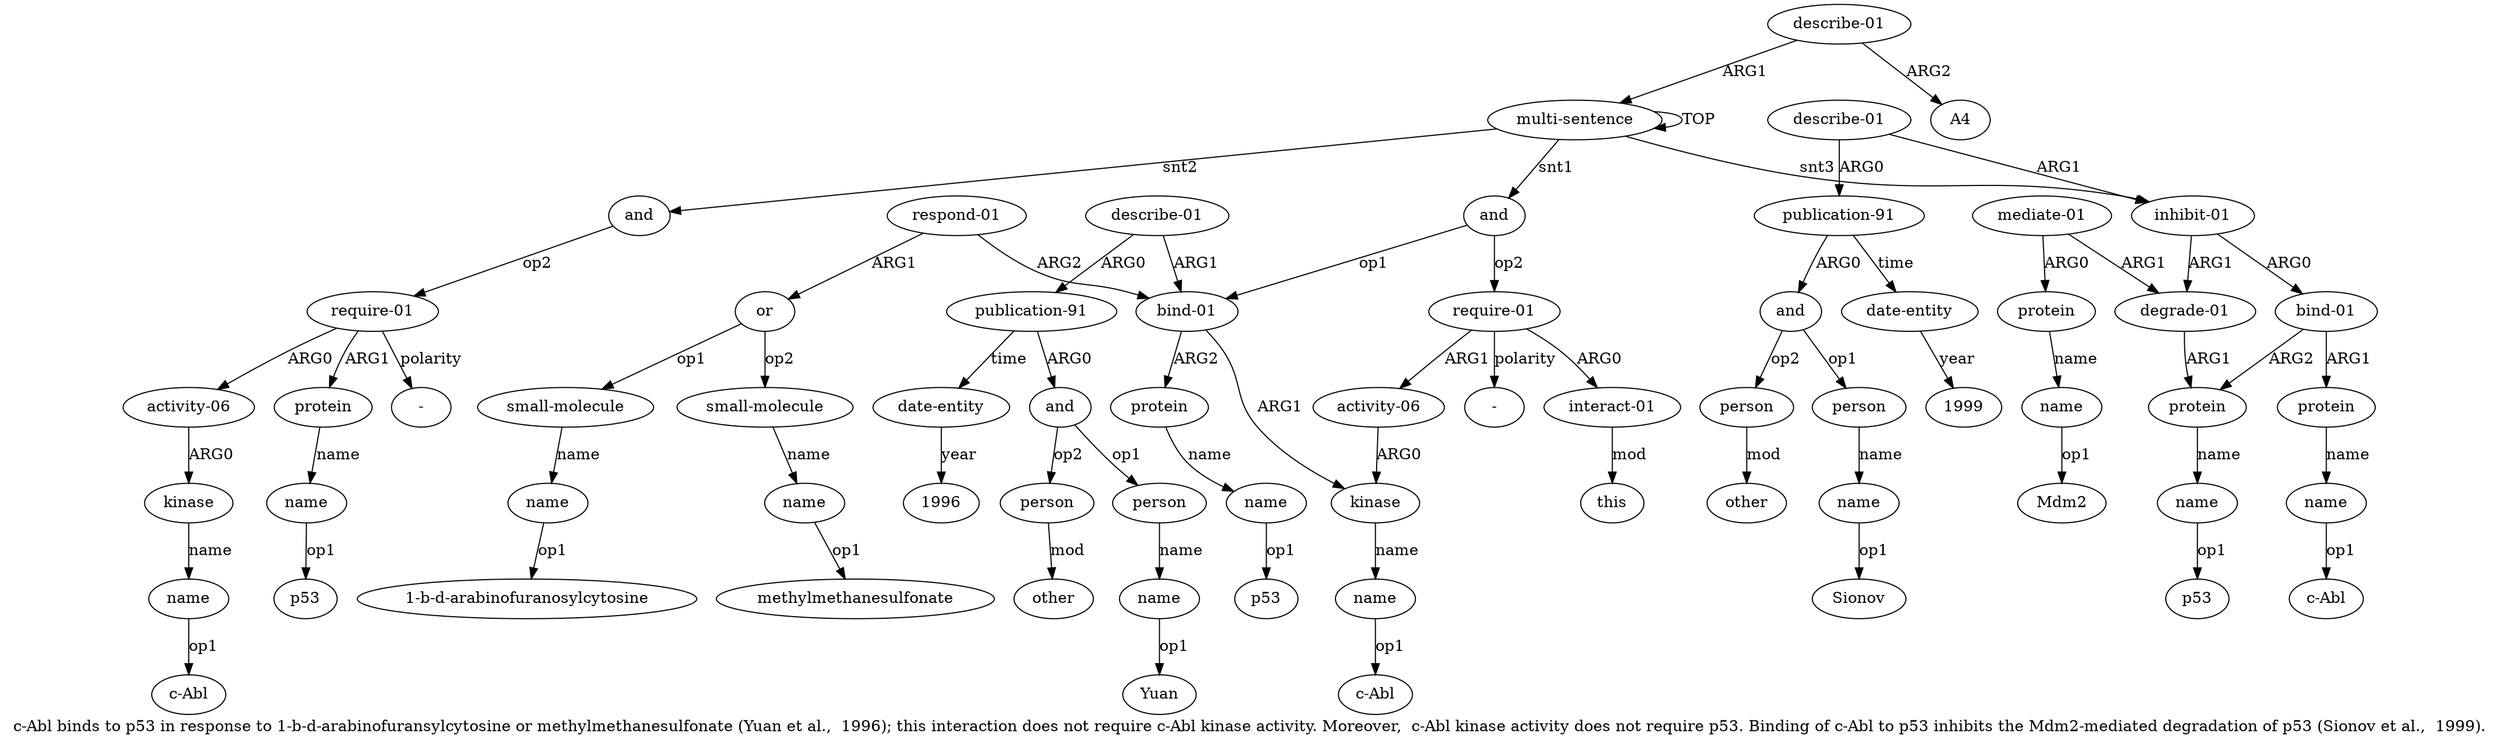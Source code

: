 digraph  {
	graph [label="c-Abl binds to p53 in response to 1-b-d-arabinofuransylcytosine or methylmethanesulfonate (Yuan et al.,  1996); this interaction \
does not require c-Abl kinase activity. Moreover,  c-Abl kinase activity does not require p53. Binding of c-Abl to p53 inhibits \
the Mdm2-mediated degradation of p53 (Sionov et al.,  1999)."];
	node [label="\N"];
	a20	 [color=black,
		gold_ind=20,
		gold_label="date-entity",
		label="date-entity",
		test_ind=20,
		test_label="date-entity"];
	"a20 1996"	 [color=black,
		gold_ind=-1,
		gold_label=1996,
		label=1996,
		test_ind=-1,
		test_label=1996];
	a20 -> "a20 1996" [key=0,
	color=black,
	gold_label=year,
	label=year,
	test_label=year];
a21 [color=black,
	gold_ind=21,
	gold_label="require-01",
	label="require-01",
	test_ind=21,
	test_label="require-01"];
a22 [color=black,
	gold_ind=22,
	gold_label="interact-01",
	label="interact-01",
	test_ind=22,
	test_label="interact-01"];
a21 -> a22 [key=0,
color=black,
gold_label=ARG0,
label=ARG0,
test_label=ARG0];
a24 [color=black,
gold_ind=24,
gold_label="activity-06",
label="activity-06",
test_ind=24,
test_label="activity-06"];
a21 -> a24 [key=0,
color=black,
gold_label=ARG1,
label=ARG1,
test_label=ARG1];
"a21 -" [color=black,
gold_ind=-1,
gold_label="-",
label="-",
test_ind=-1,
test_label="-"];
a21 -> "a21 -" [key=0,
color=black,
gold_label=polarity,
label=polarity,
test_label=polarity];
a23 [color=black,
gold_ind=23,
gold_label=this,
label=this,
test_ind=23,
test_label=this];
a22 -> a23 [key=0,
color=black,
gold_label=mod,
label=mod,
test_label=mod];
a3 [color=black,
gold_ind=3,
gold_label=kinase,
label=kinase,
test_ind=3,
test_label=kinase];
a24 -> a3 [key=0,
color=black,
gold_label=ARG0,
label=ARG0,
test_label=ARG0];
a25 [color=black,
gold_ind=25,
gold_label=and,
label=and,
test_ind=25,
test_label=and];
a26 [color=black,
gold_ind=26,
gold_label="require-01",
label="require-01",
test_ind=26,
test_label="require-01"];
a25 -> a26 [key=0,
color=black,
gold_label=op2,
label=op2,
test_label=op2];
a27 [color=black,
gold_ind=27,
gold_label="activity-06",
label="activity-06",
test_ind=27,
test_label="activity-06"];
a26 -> a27 [key=0,
color=black,
gold_label=ARG0,
label=ARG0,
test_label=ARG0];
a30 [color=black,
gold_ind=30,
gold_label=protein,
label=protein,
test_ind=30,
test_label=protein];
a26 -> a30 [key=0,
color=black,
gold_label=ARG1,
label=ARG1,
test_label=ARG1];
"a26 -" [color=black,
gold_ind=-1,
gold_label="-",
label="-",
test_ind=-1,
test_label="-"];
a26 -> "a26 -" [key=0,
color=black,
gold_label=polarity,
label=polarity,
test_label=polarity];
a28 [color=black,
gold_ind=28,
gold_label=kinase,
label=kinase,
test_ind=28,
test_label=kinase];
a27 -> a28 [key=0,
color=black,
gold_label=ARG0,
label=ARG0,
test_label=ARG0];
a29 [color=black,
gold_ind=29,
gold_label=name,
label=name,
test_ind=29,
test_label=name];
a28 -> a29 [key=0,
color=black,
gold_label=name,
label=name,
test_label=name];
"a29 c-Abl" [color=black,
gold_ind=-1,
gold_label="c-Abl",
label="c-Abl",
test_ind=-1,
test_label="c-Abl"];
a29 -> "a29 c-Abl" [key=0,
color=black,
gold_label=op1,
label=op1,
test_label=op1];
"a17 Yuan" [color=black,
gold_ind=-1,
gold_label=Yuan,
label=Yuan,
test_ind=-1,
test_label=Yuan];
a31 [color=black,
gold_ind=31,
gold_label=name,
label=name,
test_ind=31,
test_label=name];
"a31 p53" [color=black,
gold_ind=-1,
gold_label=p53,
label=p53,
test_ind=-1,
test_label=p53];
a31 -> "a31 p53" [key=0,
color=black,
gold_label=op1,
label=op1,
test_label=op1];
"a46 Sionov" [color=black,
gold_ind=-1,
gold_label=Sionov,
label=Sionov,
test_ind=-1,
test_label=Sionov];
"a49 1999" [color=black,
gold_ind=-1,
gold_label=1999,
label=1999,
test_ind=-1,
test_label=1999];
a30 -> a31 [key=0,
color=black,
gold_label=name,
label=name,
test_label=name];
a37 [color=black,
gold_ind=37,
gold_label=name,
label=name,
test_ind=37,
test_label=name];
"a37 p53" [color=black,
gold_ind=-1,
gold_label=p53,
label=p53,
test_ind=-1,
test_label=p53];
a37 -> "a37 p53" [key=0,
color=black,
gold_label=op1,
label=op1,
test_label=op1];
a36 [color=black,
gold_ind=36,
gold_label=protein,
label=protein,
test_ind=36,
test_label=protein];
a36 -> a37 [key=0,
color=black,
gold_label=name,
label=name,
test_label=name];
a33 [color=black,
gold_ind=33,
gold_label="bind-01",
label="bind-01",
test_ind=33,
test_label="bind-01"];
a33 -> a36 [key=0,
color=black,
gold_label=ARG2,
label=ARG2,
test_label=ARG2];
a34 [color=black,
gold_ind=34,
gold_label=protein,
label=protein,
test_ind=34,
test_label=protein];
a33 -> a34 [key=0,
color=black,
gold_label=ARG1,
label=ARG1,
test_label=ARG1];
"a6 p53" [color=black,
gold_ind=-1,
gold_label=p53,
label=p53,
test_ind=-1,
test_label=p53];
a35 [color=black,
gold_ind=35,
gold_label=name,
label=name,
test_ind=35,
test_label=name];
"a35 c-Abl" [color=black,
gold_ind=-1,
gold_label="c-Abl",
label="c-Abl",
test_ind=-1,
test_label="c-Abl"];
a35 -> "a35 c-Abl" [key=0,
color=black,
gold_label=op1,
label=op1,
test_label=op1];
a34 -> a35 [key=0,
color=black,
gold_label=name,
label=name,
test_label=name];
a51 [color=black,
gold_ind=51,
gold_label=A4,
label=A4,
test_ind=51,
test_label=A4];
a50 [color=black,
gold_ind=50,
gold_label="describe-01",
label="describe-01",
test_ind=50,
test_label="describe-01"];
a50 -> a51 [key=0,
color=black,
gold_label=ARG2,
label=ARG2,
test_label=ARG2];
a0 [color=black,
gold_ind=0,
gold_label="multi-sentence",
label="multi-sentence",
test_ind=0,
test_label="multi-sentence"];
a50 -> a0 [key=0,
color=black,
gold_label=ARG1,
label=ARG1,
test_label=ARG1];
"a41 Mdm2" [color=black,
gold_ind=-1,
gold_label=Mdm2,
label=Mdm2,
test_ind=-1,
test_label=Mdm2];
a32 [color=black,
gold_ind=32,
gold_label="inhibit-01",
label="inhibit-01",
test_ind=32,
test_label="inhibit-01"];
a32 -> a33 [key=0,
color=black,
gold_label=ARG0,
label=ARG0,
test_label=ARG0];
a38 [color=black,
gold_ind=38,
gold_label="degrade-01",
label="degrade-01",
test_ind=38,
test_label="degrade-01"];
a32 -> a38 [key=0,
color=black,
gold_label=ARG1,
label=ARG1,
test_label=ARG1];
a15 [color=black,
gold_ind=15,
gold_label=and,
label=and,
test_ind=15,
test_label=and];
a16 [color=black,
gold_ind=16,
gold_label=person,
label=person,
test_ind=16,
test_label=person];
a15 -> a16 [key=0,
color=black,
gold_label=op1,
label=op1,
test_label=op1];
a18 [color=black,
gold_ind=18,
gold_label=person,
label=person,
test_ind=18,
test_label=person];
a15 -> a18 [key=0,
color=black,
gold_label=op2,
label=op2,
test_label=op2];
a14 [color=black,
gold_ind=14,
gold_label="publication-91",
label="publication-91",
test_ind=14,
test_label="publication-91"];
a14 -> a20 [key=0,
color=black,
gold_label=time,
label=time,
test_label=time];
a14 -> a15 [key=0,
color=black,
gold_label=ARG0,
label=ARG0,
test_label=ARG0];
a17 [color=black,
gold_ind=17,
gold_label=name,
label=name,
test_ind=17,
test_label=name];
a17 -> "a17 Yuan" [key=0,
color=black,
gold_label=op1,
label=op1,
test_label=op1];
a16 -> a17 [key=0,
color=black,
gold_label=name,
label=name,
test_label=name];
a11 [color=black,
gold_ind=11,
gold_label="small-molecule",
label="small-molecule",
test_ind=11,
test_label="small-molecule"];
a12 [color=black,
gold_ind=12,
gold_label=name,
label=name,
test_ind=12,
test_label=name];
a11 -> a12 [key=0,
color=black,
gold_label=name,
label=name,
test_label=name];
a10 [color=black,
gold_ind=10,
gold_label=name,
label=name,
test_ind=10,
test_label=name];
"a10 1-b-d-arabinofuranosylcytosine" [color=black,
gold_ind=-1,
gold_label="1-b-d-arabinofuranosylcytosine",
label="1-b-d-arabinofuranosylcytosine",
test_ind=-1,
test_label="1-b-d-arabinofuranosylcytosine"];
a10 -> "a10 1-b-d-arabinofuranosylcytosine" [key=0,
color=black,
gold_label=op1,
label=op1,
test_label=op1];
a13 [color=black,
gold_ind=13,
gold_label="describe-01",
label="describe-01",
test_ind=13,
test_label="describe-01"];
a13 -> a14 [key=0,
color=black,
gold_label=ARG0,
label=ARG0,
test_label=ARG0];
a2 [color=black,
gold_ind=2,
gold_label="bind-01",
label="bind-01",
test_ind=2,
test_label="bind-01"];
a13 -> a2 [key=0,
color=black,
gold_label=ARG1,
label=ARG1,
test_label=ARG1];
"a12 methylmethanesulfonate" [color=black,
gold_ind=-1,
gold_label=methylmethanesulfonate,
label=methylmethanesulfonate,
test_ind=-1,
test_label=methylmethanesulfonate];
a12 -> "a12 methylmethanesulfonate" [key=0,
color=black,
gold_label=op1,
label=op1,
test_label=op1];
a39 [color=black,
gold_ind=39,
gold_label="mediate-01",
label="mediate-01",
test_ind=39,
test_label="mediate-01"];
a39 -> a38 [key=0,
color=black,
gold_label=ARG1,
label=ARG1,
test_label=ARG1];
a40 [color=black,
gold_ind=40,
gold_label=protein,
label=protein,
test_ind=40,
test_label=protein];
a39 -> a40 [key=0,
color=black,
gold_label=ARG0,
label=ARG0,
test_label=ARG0];
a38 -> a36 [key=0,
color=black,
gold_label=ARG1,
label=ARG1,
test_label=ARG1];
a19 [color=black,
gold_ind=19,
gold_label=other,
label=other,
test_ind=19,
test_label=other];
a18 -> a19 [key=0,
color=black,
gold_label=mod,
label=mod,
test_label=mod];
a1 [color=black,
gold_ind=1,
gold_label=and,
label=and,
test_ind=1,
test_label=and];
a1 -> a21 [key=0,
color=black,
gold_label=op2,
label=op2,
test_label=op2];
a1 -> a2 [key=0,
color=black,
gold_label=op1,
label=op1,
test_label=op1];
a0 -> a25 [key=0,
color=black,
gold_label=snt2,
label=snt2,
test_label=snt2];
a0 -> a32 [key=0,
color=black,
gold_label=snt3,
label=snt3,
test_label=snt3];
a0 -> a1 [key=0,
color=black,
gold_label=snt1,
label=snt1,
test_label=snt1];
a0 -> a0 [key=0,
color=black,
gold_label=TOP,
label=TOP,
test_label=TOP];
a4 [color=black,
gold_ind=4,
gold_label=name,
label=name,
test_ind=4,
test_label=name];
a3 -> a4 [key=0,
color=black,
gold_label=name,
label=name,
test_label=name];
a2 -> a3 [key=0,
color=black,
gold_label=ARG1,
label=ARG1,
test_label=ARG1];
a5 [color=black,
gold_ind=5,
gold_label=protein,
label=protein,
test_ind=5,
test_label=protein];
a2 -> a5 [key=0,
color=black,
gold_label=ARG2,
label=ARG2,
test_label=ARG2];
a6 [color=black,
gold_ind=6,
gold_label=name,
label=name,
test_ind=6,
test_label=name];
a5 -> a6 [key=0,
color=black,
gold_label=name,
label=name,
test_label=name];
"a4 c-Abl" [color=black,
gold_ind=-1,
gold_label="c-Abl",
label="c-Abl",
test_ind=-1,
test_label="c-Abl"];
a4 -> "a4 c-Abl" [key=0,
color=black,
gold_label=op1,
label=op1,
test_label=op1];
a7 [color=black,
gold_ind=7,
gold_label="respond-01",
label="respond-01",
test_ind=7,
test_label="respond-01"];
a7 -> a2 [key=0,
color=black,
gold_label=ARG2,
label=ARG2,
test_label=ARG2];
a8 [color=black,
gold_ind=8,
gold_label=or,
label=or,
test_ind=8,
test_label=or];
a7 -> a8 [key=0,
color=black,
gold_label=ARG1,
label=ARG1,
test_label=ARG1];
a6 -> "a6 p53" [key=0,
color=black,
gold_label=op1,
label=op1,
test_label=op1];
a9 [color=black,
gold_ind=9,
gold_label="small-molecule",
label="small-molecule",
test_ind=9,
test_label="small-molecule"];
a9 -> a10 [key=0,
color=black,
gold_label=name,
label=name,
test_label=name];
a8 -> a11 [key=0,
color=black,
gold_label=op2,
label=op2,
test_label=op2];
a8 -> a9 [key=0,
color=black,
gold_label=op1,
label=op1,
test_label=op1];
a46 [color=black,
gold_ind=46,
gold_label=name,
label=name,
test_ind=46,
test_label=name];
a46 -> "a46 Sionov" [key=0,
color=black,
gold_label=op1,
label=op1,
test_label=op1];
a47 [color=black,
gold_ind=47,
gold_label=person,
label=person,
test_ind=47,
test_label=person];
a48 [color=black,
gold_ind=48,
gold_label=other,
label=other,
test_ind=48,
test_label=other];
a47 -> a48 [key=0,
color=black,
gold_label=mod,
label=mod,
test_label=mod];
a44 [color=black,
gold_ind=44,
gold_label=and,
label=and,
test_ind=44,
test_label=and];
a44 -> a47 [key=0,
color=black,
gold_label=op2,
label=op2,
test_label=op2];
a45 [color=black,
gold_ind=45,
gold_label=person,
label=person,
test_ind=45,
test_label=person];
a44 -> a45 [key=0,
color=black,
gold_label=op1,
label=op1,
test_label=op1];
a45 -> a46 [key=0,
color=black,
gold_label=name,
label=name,
test_label=name];
a42 [color=black,
gold_ind=42,
gold_label="describe-01",
label="describe-01",
test_ind=42,
test_label="describe-01"];
a42 -> a32 [key=0,
color=black,
gold_label=ARG1,
label=ARG1,
test_label=ARG1];
a43 [color=black,
gold_ind=43,
gold_label="publication-91",
label="publication-91",
test_ind=43,
test_label="publication-91"];
a42 -> a43 [key=0,
color=black,
gold_label=ARG0,
label=ARG0,
test_label=ARG0];
a43 -> a44 [key=0,
color=black,
gold_label=ARG0,
label=ARG0,
test_label=ARG0];
a49 [color=black,
gold_ind=49,
gold_label="date-entity",
label="date-entity",
test_ind=49,
test_label="date-entity"];
a43 -> a49 [key=0,
color=black,
gold_label=time,
label=time,
test_label=time];
a41 [color=black,
gold_ind=41,
gold_label=name,
label=name,
test_ind=41,
test_label=name];
a40 -> a41 [key=0,
color=black,
gold_label=name,
label=name,
test_label=name];
a41 -> "a41 Mdm2" [key=0,
color=black,
gold_label=op1,
label=op1,
test_label=op1];
a49 -> "a49 1999" [key=0,
color=black,
gold_label=year,
label=year,
test_label=year];
}
